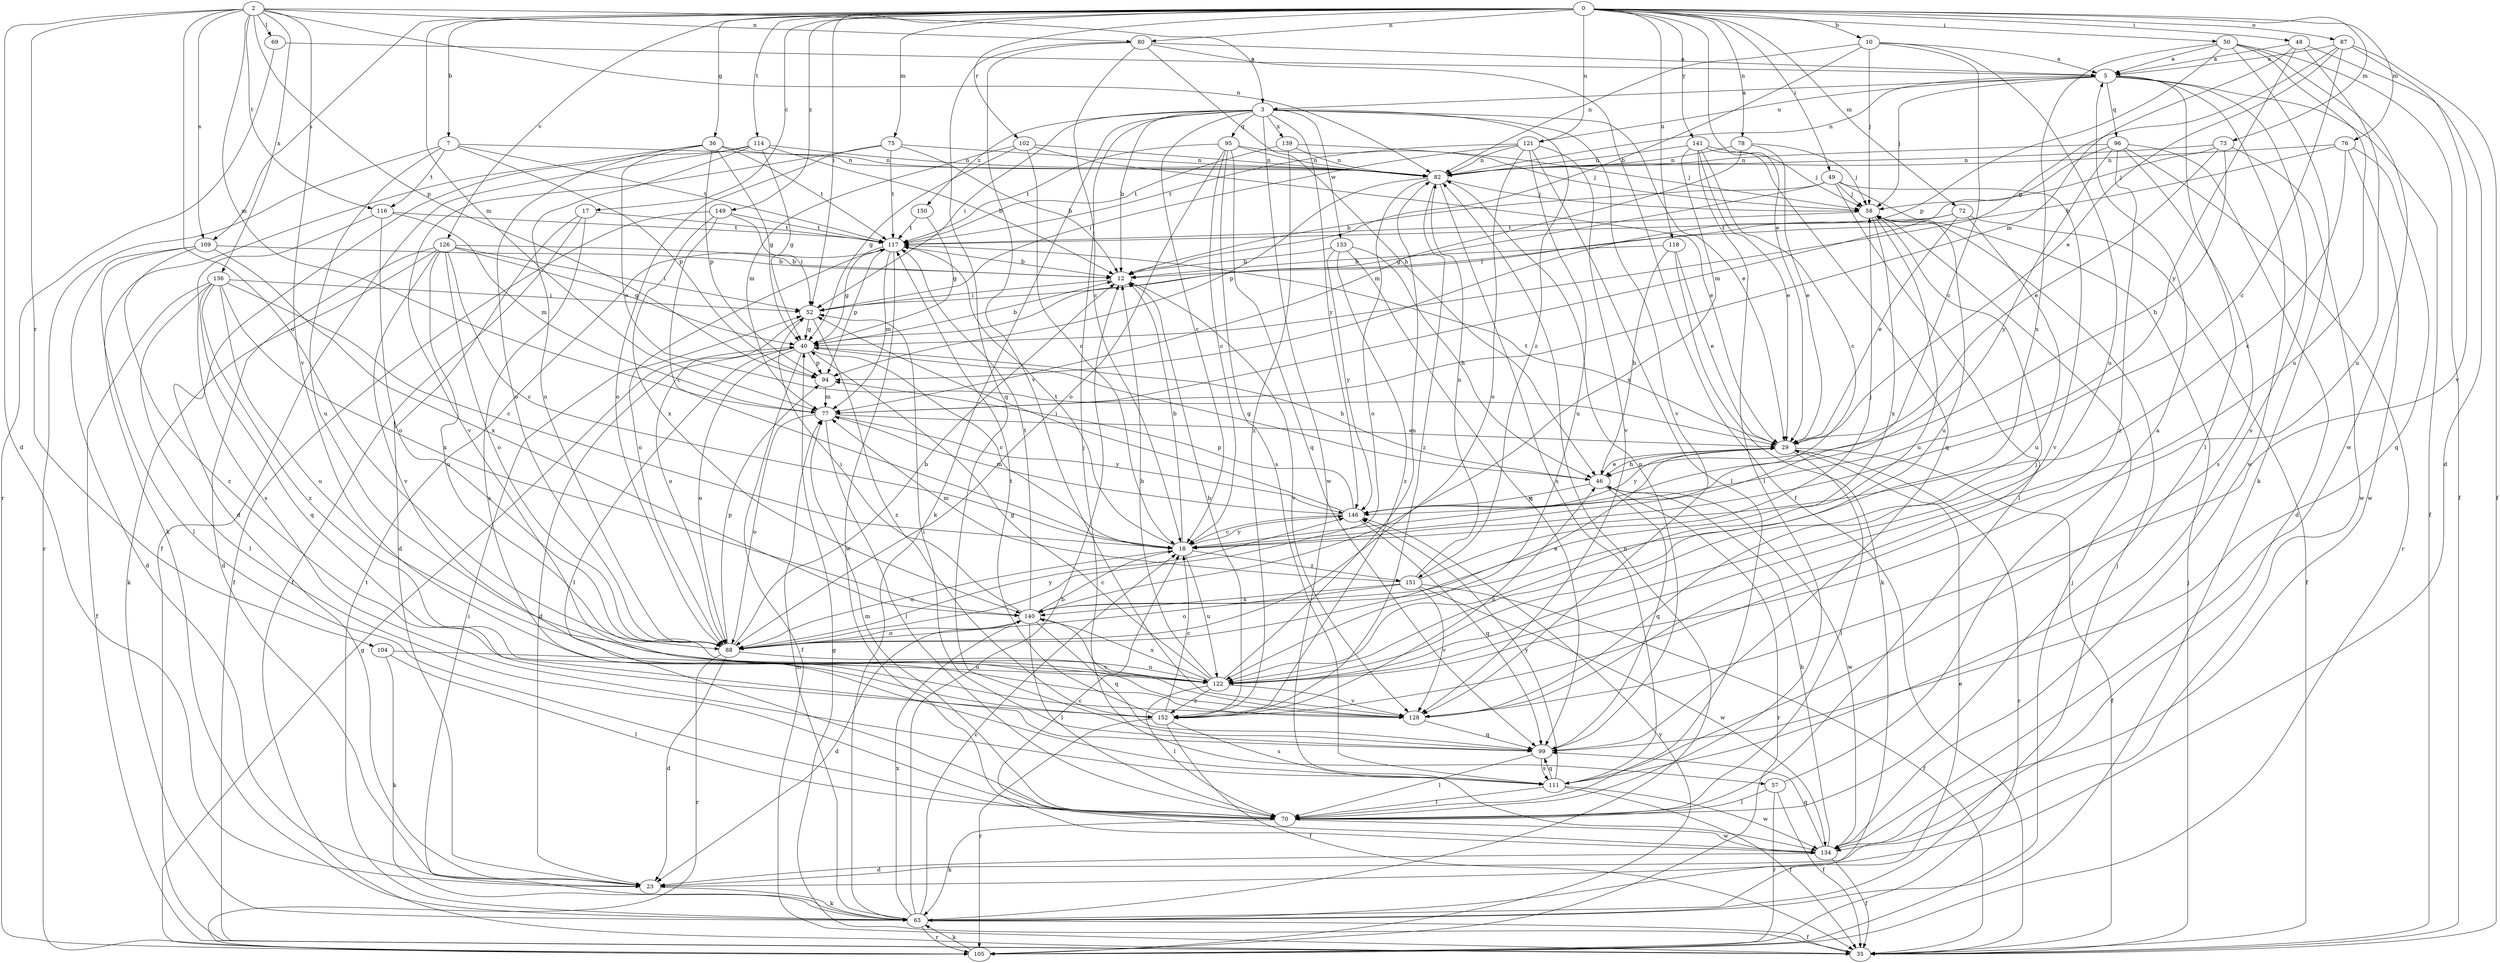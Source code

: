 strict digraph  {
0;
2;
3;
5;
7;
10;
12;
17;
18;
23;
29;
35;
36;
40;
46;
48;
49;
50;
52;
57;
58;
63;
69;
70;
72;
73;
75;
76;
77;
78;
80;
82;
87;
88;
94;
95;
96;
99;
102;
104;
105;
109;
111;
114;
116;
117;
118;
121;
122;
126;
128;
133;
134;
136;
139;
140;
141;
146;
149;
150;
151;
152;
0 -> 7  [label=b];
0 -> 10  [label=b];
0 -> 17  [label=c];
0 -> 29  [label=e];
0 -> 36  [label=g];
0 -> 48  [label=i];
0 -> 49  [label=i];
0 -> 50  [label=i];
0 -> 52  [label=i];
0 -> 72  [label=m];
0 -> 73  [label=m];
0 -> 75  [label=m];
0 -> 76  [label=m];
0 -> 77  [label=m];
0 -> 78  [label=n];
0 -> 80  [label=n];
0 -> 87  [label=o];
0 -> 102  [label=r];
0 -> 109  [label=s];
0 -> 114  [label=t];
0 -> 118  [label=u];
0 -> 121  [label=u];
0 -> 126  [label=v];
0 -> 141  [label=y];
0 -> 149  [label=z];
2 -> 3  [label=a];
2 -> 23  [label=d];
2 -> 69  [label=l];
2 -> 77  [label=m];
2 -> 80  [label=n];
2 -> 82  [label=n];
2 -> 88  [label=o];
2 -> 94  [label=p];
2 -> 104  [label=r];
2 -> 109  [label=s];
2 -> 116  [label=t];
2 -> 128  [label=v];
2 -> 136  [label=x];
3 -> 12  [label=b];
3 -> 18  [label=c];
3 -> 29  [label=e];
3 -> 52  [label=i];
3 -> 57  [label=j];
3 -> 63  [label=k];
3 -> 95  [label=q];
3 -> 128  [label=v];
3 -> 133  [label=w];
3 -> 134  [label=w];
3 -> 139  [label=x];
3 -> 146  [label=y];
3 -> 150  [label=z];
3 -> 151  [label=z];
5 -> 3  [label=a];
5 -> 35  [label=f];
5 -> 58  [label=j];
5 -> 70  [label=l];
5 -> 82  [label=n];
5 -> 96  [label=q];
5 -> 111  [label=s];
5 -> 121  [label=u];
5 -> 134  [label=w];
7 -> 82  [label=n];
7 -> 94  [label=p];
7 -> 105  [label=r];
7 -> 116  [label=t];
7 -> 117  [label=t];
7 -> 122  [label=u];
10 -> 5  [label=a];
10 -> 12  [label=b];
10 -> 18  [label=c];
10 -> 58  [label=j];
10 -> 82  [label=n];
10 -> 122  [label=u];
12 -> 52  [label=i];
12 -> 128  [label=v];
17 -> 23  [label=d];
17 -> 35  [label=f];
17 -> 111  [label=s];
17 -> 117  [label=t];
18 -> 12  [label=b];
18 -> 88  [label=o];
18 -> 117  [label=t];
18 -> 122  [label=u];
18 -> 146  [label=y];
18 -> 151  [label=z];
23 -> 63  [label=k];
29 -> 35  [label=f];
29 -> 46  [label=h];
29 -> 70  [label=l];
29 -> 105  [label=r];
29 -> 117  [label=t];
29 -> 146  [label=y];
35 -> 40  [label=g];
35 -> 58  [label=j];
36 -> 29  [label=e];
36 -> 40  [label=g];
36 -> 63  [label=k];
36 -> 82  [label=n];
36 -> 88  [label=o];
36 -> 94  [label=p];
36 -> 117  [label=t];
40 -> 12  [label=b];
40 -> 18  [label=c];
40 -> 23  [label=d];
40 -> 35  [label=f];
40 -> 46  [label=h];
40 -> 70  [label=l];
40 -> 88  [label=o];
40 -> 94  [label=p];
46 -> 29  [label=e];
46 -> 40  [label=g];
46 -> 99  [label=q];
46 -> 105  [label=r];
46 -> 134  [label=w];
46 -> 146  [label=y];
48 -> 5  [label=a];
48 -> 23  [label=d];
48 -> 77  [label=m];
48 -> 122  [label=u];
48 -> 146  [label=y];
49 -> 12  [label=b];
49 -> 40  [label=g];
49 -> 58  [label=j];
49 -> 70  [label=l];
49 -> 122  [label=u];
49 -> 128  [label=v];
50 -> 5  [label=a];
50 -> 35  [label=f];
50 -> 63  [label=k];
50 -> 94  [label=p];
50 -> 122  [label=u];
50 -> 134  [label=w];
50 -> 140  [label=x];
52 -> 40  [label=g];
52 -> 88  [label=o];
52 -> 152  [label=z];
57 -> 5  [label=a];
57 -> 35  [label=f];
57 -> 70  [label=l];
57 -> 105  [label=r];
58 -> 117  [label=t];
58 -> 122  [label=u];
58 -> 140  [label=x];
63 -> 12  [label=b];
63 -> 18  [label=c];
63 -> 29  [label=e];
63 -> 35  [label=f];
63 -> 52  [label=i];
63 -> 58  [label=j];
63 -> 77  [label=m];
63 -> 82  [label=n];
63 -> 105  [label=r];
63 -> 117  [label=t];
63 -> 140  [label=x];
69 -> 5  [label=a];
69 -> 105  [label=r];
70 -> 63  [label=k];
70 -> 77  [label=m];
70 -> 134  [label=w];
72 -> 29  [label=e];
72 -> 35  [label=f];
72 -> 52  [label=i];
72 -> 117  [label=t];
72 -> 122  [label=u];
73 -> 29  [label=e];
73 -> 46  [label=h];
73 -> 58  [label=j];
73 -> 82  [label=n];
73 -> 134  [label=w];
75 -> 12  [label=b];
75 -> 82  [label=n];
75 -> 88  [label=o];
75 -> 117  [label=t];
75 -> 128  [label=v];
76 -> 12  [label=b];
76 -> 18  [label=c];
76 -> 82  [label=n];
76 -> 99  [label=q];
76 -> 134  [label=w];
77 -> 29  [label=e];
77 -> 70  [label=l];
77 -> 88  [label=o];
77 -> 146  [label=y];
78 -> 29  [label=e];
78 -> 58  [label=j];
78 -> 77  [label=m];
78 -> 82  [label=n];
80 -> 5  [label=a];
80 -> 18  [label=c];
80 -> 35  [label=f];
80 -> 46  [label=h];
80 -> 99  [label=q];
80 -> 128  [label=v];
82 -> 58  [label=j];
82 -> 88  [label=o];
82 -> 94  [label=p];
82 -> 111  [label=s];
82 -> 152  [label=z];
87 -> 5  [label=a];
87 -> 18  [label=c];
87 -> 29  [label=e];
87 -> 35  [label=f];
87 -> 40  [label=g];
87 -> 128  [label=v];
88 -> 12  [label=b];
88 -> 23  [label=d];
88 -> 29  [label=e];
88 -> 94  [label=p];
88 -> 105  [label=r];
88 -> 122  [label=u];
88 -> 146  [label=y];
94 -> 77  [label=m];
95 -> 18  [label=c];
95 -> 58  [label=j];
95 -> 82  [label=n];
95 -> 88  [label=o];
95 -> 99  [label=q];
95 -> 111  [label=s];
95 -> 117  [label=t];
96 -> 23  [label=d];
96 -> 77  [label=m];
96 -> 82  [label=n];
96 -> 105  [label=r];
96 -> 111  [label=s];
96 -> 146  [label=y];
96 -> 152  [label=z];
99 -> 52  [label=i];
99 -> 70  [label=l];
99 -> 82  [label=n];
99 -> 111  [label=s];
102 -> 18  [label=c];
102 -> 29  [label=e];
102 -> 40  [label=g];
102 -> 77  [label=m];
102 -> 82  [label=n];
104 -> 63  [label=k];
104 -> 70  [label=l];
104 -> 122  [label=u];
105 -> 40  [label=g];
105 -> 58  [label=j];
105 -> 63  [label=k];
105 -> 146  [label=y];
109 -> 12  [label=b];
109 -> 23  [label=d];
109 -> 70  [label=l];
109 -> 140  [label=x];
109 -> 152  [label=z];
111 -> 35  [label=f];
111 -> 70  [label=l];
111 -> 99  [label=q];
111 -> 134  [label=w];
111 -> 146  [label=y];
114 -> 12  [label=b];
114 -> 23  [label=d];
114 -> 35  [label=f];
114 -> 40  [label=g];
114 -> 82  [label=n];
114 -> 88  [label=o];
116 -> 77  [label=m];
116 -> 88  [label=o];
116 -> 111  [label=s];
116 -> 117  [label=t];
117 -> 12  [label=b];
117 -> 40  [label=g];
117 -> 77  [label=m];
117 -> 88  [label=o];
117 -> 94  [label=p];
117 -> 134  [label=w];
118 -> 12  [label=b];
118 -> 29  [label=e];
118 -> 46  [label=h];
118 -> 63  [label=k];
121 -> 52  [label=i];
121 -> 70  [label=l];
121 -> 82  [label=n];
121 -> 88  [label=o];
121 -> 117  [label=t];
121 -> 122  [label=u];
121 -> 128  [label=v];
122 -> 12  [label=b];
122 -> 40  [label=g];
122 -> 70  [label=l];
122 -> 82  [label=n];
122 -> 128  [label=v];
122 -> 140  [label=x];
122 -> 152  [label=z];
126 -> 12  [label=b];
126 -> 18  [label=c];
126 -> 23  [label=d];
126 -> 40  [label=g];
126 -> 52  [label=i];
126 -> 63  [label=k];
126 -> 88  [label=o];
126 -> 122  [label=u];
126 -> 128  [label=v];
128 -> 58  [label=j];
128 -> 99  [label=q];
133 -> 12  [label=b];
133 -> 46  [label=h];
133 -> 99  [label=q];
133 -> 146  [label=y];
133 -> 152  [label=z];
134 -> 18  [label=c];
134 -> 23  [label=d];
134 -> 35  [label=f];
134 -> 46  [label=h];
134 -> 99  [label=q];
136 -> 18  [label=c];
136 -> 35  [label=f];
136 -> 52  [label=i];
136 -> 70  [label=l];
136 -> 99  [label=q];
136 -> 122  [label=u];
136 -> 140  [label=x];
136 -> 152  [label=z];
139 -> 58  [label=j];
139 -> 82  [label=n];
139 -> 117  [label=t];
139 -> 152  [label=z];
140 -> 18  [label=c];
140 -> 23  [label=d];
140 -> 52  [label=i];
140 -> 70  [label=l];
140 -> 88  [label=o];
140 -> 99  [label=q];
140 -> 117  [label=t];
140 -> 128  [label=v];
141 -> 18  [label=c];
141 -> 29  [label=e];
141 -> 58  [label=j];
141 -> 70  [label=l];
141 -> 82  [label=n];
141 -> 99  [label=q];
141 -> 140  [label=x];
146 -> 18  [label=c];
146 -> 52  [label=i];
146 -> 77  [label=m];
146 -> 94  [label=p];
146 -> 99  [label=q];
149 -> 18  [label=c];
149 -> 35  [label=f];
149 -> 52  [label=i];
149 -> 117  [label=t];
149 -> 140  [label=x];
150 -> 40  [label=g];
150 -> 117  [label=t];
151 -> 35  [label=f];
151 -> 58  [label=j];
151 -> 77  [label=m];
151 -> 82  [label=n];
151 -> 88  [label=o];
151 -> 128  [label=v];
151 -> 134  [label=w];
151 -> 140  [label=x];
152 -> 12  [label=b];
152 -> 18  [label=c];
152 -> 35  [label=f];
152 -> 46  [label=h];
152 -> 105  [label=r];
152 -> 111  [label=s];
152 -> 117  [label=t];
}
